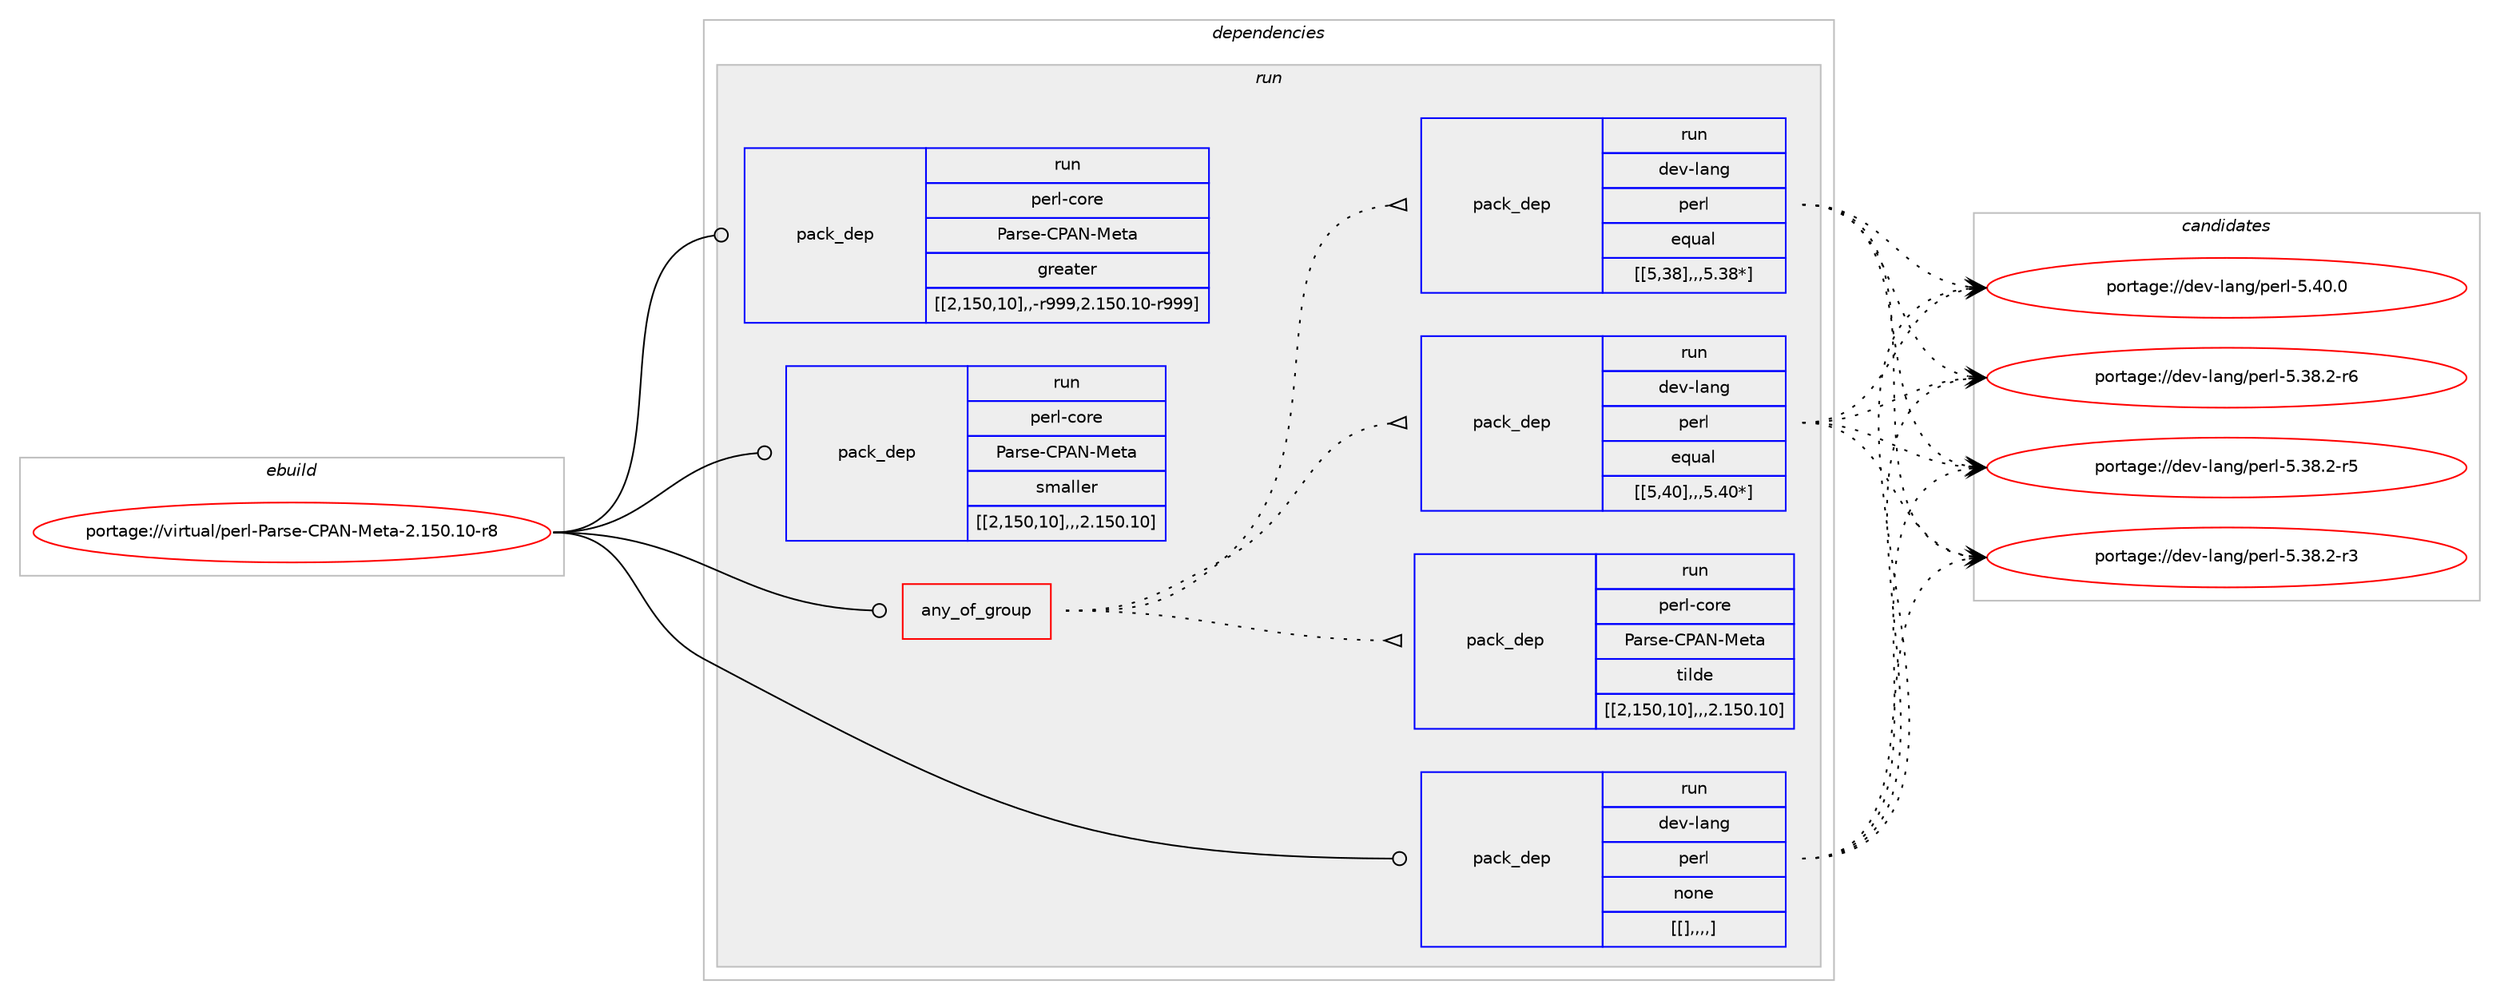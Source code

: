 digraph prolog {

# *************
# Graph options
# *************

newrank=true;
concentrate=true;
compound=true;
graph [rankdir=LR,fontname=Helvetica,fontsize=10,ranksep=1.5];#, ranksep=2.5, nodesep=0.2];
edge  [arrowhead=vee];
node  [fontname=Helvetica,fontsize=10];

# **********
# The ebuild
# **********

subgraph cluster_leftcol {
color=gray;
label=<<i>ebuild</i>>;
id [label="portage://virtual/perl-Parse-CPAN-Meta-2.150.10-r8", color=red, width=4, href="../virtual/perl-Parse-CPAN-Meta-2.150.10-r8.svg"];
}

# ****************
# The dependencies
# ****************

subgraph cluster_midcol {
color=gray;
label=<<i>dependencies</i>>;
subgraph cluster_compile {
fillcolor="#eeeeee";
style=filled;
label=<<i>compile</i>>;
}
subgraph cluster_compileandrun {
fillcolor="#eeeeee";
style=filled;
label=<<i>compile and run</i>>;
}
subgraph cluster_run {
fillcolor="#eeeeee";
style=filled;
label=<<i>run</i>>;
subgraph any140 {
dependency2275 [label=<<TABLE BORDER="0" CELLBORDER="1" CELLSPACING="0" CELLPADDING="4"><TR><TD CELLPADDING="10">any_of_group</TD></TR></TABLE>>, shape=none, color=red];subgraph pack1822 {
dependency2299 [label=<<TABLE BORDER="0" CELLBORDER="1" CELLSPACING="0" CELLPADDING="4" WIDTH="220"><TR><TD ROWSPAN="6" CELLPADDING="30">pack_dep</TD></TR><TR><TD WIDTH="110">run</TD></TR><TR><TD>dev-lang</TD></TR><TR><TD>perl</TD></TR><TR><TD>equal</TD></TR><TR><TD>[[5,40],,,5.40*]</TD></TR></TABLE>>, shape=none, color=blue];
}
dependency2275:e -> dependency2299:w [weight=20,style="dotted",arrowhead="oinv"];
subgraph pack1835 {
dependency2301 [label=<<TABLE BORDER="0" CELLBORDER="1" CELLSPACING="0" CELLPADDING="4" WIDTH="220"><TR><TD ROWSPAN="6" CELLPADDING="30">pack_dep</TD></TR><TR><TD WIDTH="110">run</TD></TR><TR><TD>dev-lang</TD></TR><TR><TD>perl</TD></TR><TR><TD>equal</TD></TR><TR><TD>[[5,38],,,5.38*]</TD></TR></TABLE>>, shape=none, color=blue];
}
dependency2275:e -> dependency2301:w [weight=20,style="dotted",arrowhead="oinv"];
subgraph pack1837 {
dependency2308 [label=<<TABLE BORDER="0" CELLBORDER="1" CELLSPACING="0" CELLPADDING="4" WIDTH="220"><TR><TD ROWSPAN="6" CELLPADDING="30">pack_dep</TD></TR><TR><TD WIDTH="110">run</TD></TR><TR><TD>perl-core</TD></TR><TR><TD>Parse-CPAN-Meta</TD></TR><TR><TD>tilde</TD></TR><TR><TD>[[2,150,10],,,2.150.10]</TD></TR></TABLE>>, shape=none, color=blue];
}
dependency2275:e -> dependency2308:w [weight=20,style="dotted",arrowhead="oinv"];
}
id:e -> dependency2275:w [weight=20,style="solid",arrowhead="odot"];
subgraph pack1845 {
dependency2321 [label=<<TABLE BORDER="0" CELLBORDER="1" CELLSPACING="0" CELLPADDING="4" WIDTH="220"><TR><TD ROWSPAN="6" CELLPADDING="30">pack_dep</TD></TR><TR><TD WIDTH="110">run</TD></TR><TR><TD>dev-lang</TD></TR><TR><TD>perl</TD></TR><TR><TD>none</TD></TR><TR><TD>[[],,,,]</TD></TR></TABLE>>, shape=none, color=blue];
}
id:e -> dependency2321:w [weight=20,style="solid",arrowhead="odot"];
subgraph pack1855 {
dependency2337 [label=<<TABLE BORDER="0" CELLBORDER="1" CELLSPACING="0" CELLPADDING="4" WIDTH="220"><TR><TD ROWSPAN="6" CELLPADDING="30">pack_dep</TD></TR><TR><TD WIDTH="110">run</TD></TR><TR><TD>perl-core</TD></TR><TR><TD>Parse-CPAN-Meta</TD></TR><TR><TD>greater</TD></TR><TR><TD>[[2,150,10],,-r999,2.150.10-r999]</TD></TR></TABLE>>, shape=none, color=blue];
}
id:e -> dependency2337:w [weight=20,style="solid",arrowhead="odot"];
subgraph pack1865 {
dependency2347 [label=<<TABLE BORDER="0" CELLBORDER="1" CELLSPACING="0" CELLPADDING="4" WIDTH="220"><TR><TD ROWSPAN="6" CELLPADDING="30">pack_dep</TD></TR><TR><TD WIDTH="110">run</TD></TR><TR><TD>perl-core</TD></TR><TR><TD>Parse-CPAN-Meta</TD></TR><TR><TD>smaller</TD></TR><TR><TD>[[2,150,10],,,2.150.10]</TD></TR></TABLE>>, shape=none, color=blue];
}
id:e -> dependency2347:w [weight=20,style="solid",arrowhead="odot"];
}
}

# **************
# The candidates
# **************

subgraph cluster_choices {
rank=same;
color=gray;
label=<<i>candidates</i>>;

subgraph choice1818 {
color=black;
nodesep=1;
choice10010111845108971101034711210111410845534652484648 [label="portage://dev-lang/perl-5.40.0", color=red, width=4,href="../dev-lang/perl-5.40.0.svg"];
choice100101118451089711010347112101114108455346515646504511454 [label="portage://dev-lang/perl-5.38.2-r6", color=red, width=4,href="../dev-lang/perl-5.38.2-r6.svg"];
choice100101118451089711010347112101114108455346515646504511453 [label="portage://dev-lang/perl-5.38.2-r5", color=red, width=4,href="../dev-lang/perl-5.38.2-r5.svg"];
choice100101118451089711010347112101114108455346515646504511451 [label="portage://dev-lang/perl-5.38.2-r3", color=red, width=4,href="../dev-lang/perl-5.38.2-r3.svg"];
dependency2299:e -> choice10010111845108971101034711210111410845534652484648:w [style=dotted,weight="100"];
dependency2299:e -> choice100101118451089711010347112101114108455346515646504511454:w [style=dotted,weight="100"];
dependency2299:e -> choice100101118451089711010347112101114108455346515646504511453:w [style=dotted,weight="100"];
dependency2299:e -> choice100101118451089711010347112101114108455346515646504511451:w [style=dotted,weight="100"];
}
subgraph choice1827 {
color=black;
nodesep=1;
choice10010111845108971101034711210111410845534652484648 [label="portage://dev-lang/perl-5.40.0", color=red, width=4,href="../dev-lang/perl-5.40.0.svg"];
choice100101118451089711010347112101114108455346515646504511454 [label="portage://dev-lang/perl-5.38.2-r6", color=red, width=4,href="../dev-lang/perl-5.38.2-r6.svg"];
choice100101118451089711010347112101114108455346515646504511453 [label="portage://dev-lang/perl-5.38.2-r5", color=red, width=4,href="../dev-lang/perl-5.38.2-r5.svg"];
choice100101118451089711010347112101114108455346515646504511451 [label="portage://dev-lang/perl-5.38.2-r3", color=red, width=4,href="../dev-lang/perl-5.38.2-r3.svg"];
dependency2301:e -> choice10010111845108971101034711210111410845534652484648:w [style=dotted,weight="100"];
dependency2301:e -> choice100101118451089711010347112101114108455346515646504511454:w [style=dotted,weight="100"];
dependency2301:e -> choice100101118451089711010347112101114108455346515646504511453:w [style=dotted,weight="100"];
dependency2301:e -> choice100101118451089711010347112101114108455346515646504511451:w [style=dotted,weight="100"];
}
subgraph choice1831 {
color=black;
nodesep=1;
}
subgraph choice1839 {
color=black;
nodesep=1;
choice10010111845108971101034711210111410845534652484648 [label="portage://dev-lang/perl-5.40.0", color=red, width=4,href="../dev-lang/perl-5.40.0.svg"];
choice100101118451089711010347112101114108455346515646504511454 [label="portage://dev-lang/perl-5.38.2-r6", color=red, width=4,href="../dev-lang/perl-5.38.2-r6.svg"];
choice100101118451089711010347112101114108455346515646504511453 [label="portage://dev-lang/perl-5.38.2-r5", color=red, width=4,href="../dev-lang/perl-5.38.2-r5.svg"];
choice100101118451089711010347112101114108455346515646504511451 [label="portage://dev-lang/perl-5.38.2-r3", color=red, width=4,href="../dev-lang/perl-5.38.2-r3.svg"];
dependency2321:e -> choice10010111845108971101034711210111410845534652484648:w [style=dotted,weight="100"];
dependency2321:e -> choice100101118451089711010347112101114108455346515646504511454:w [style=dotted,weight="100"];
dependency2321:e -> choice100101118451089711010347112101114108455346515646504511453:w [style=dotted,weight="100"];
dependency2321:e -> choice100101118451089711010347112101114108455346515646504511451:w [style=dotted,weight="100"];
}
subgraph choice1845 {
color=black;
nodesep=1;
}
subgraph choice1863 {
color=black;
nodesep=1;
}
}

}
